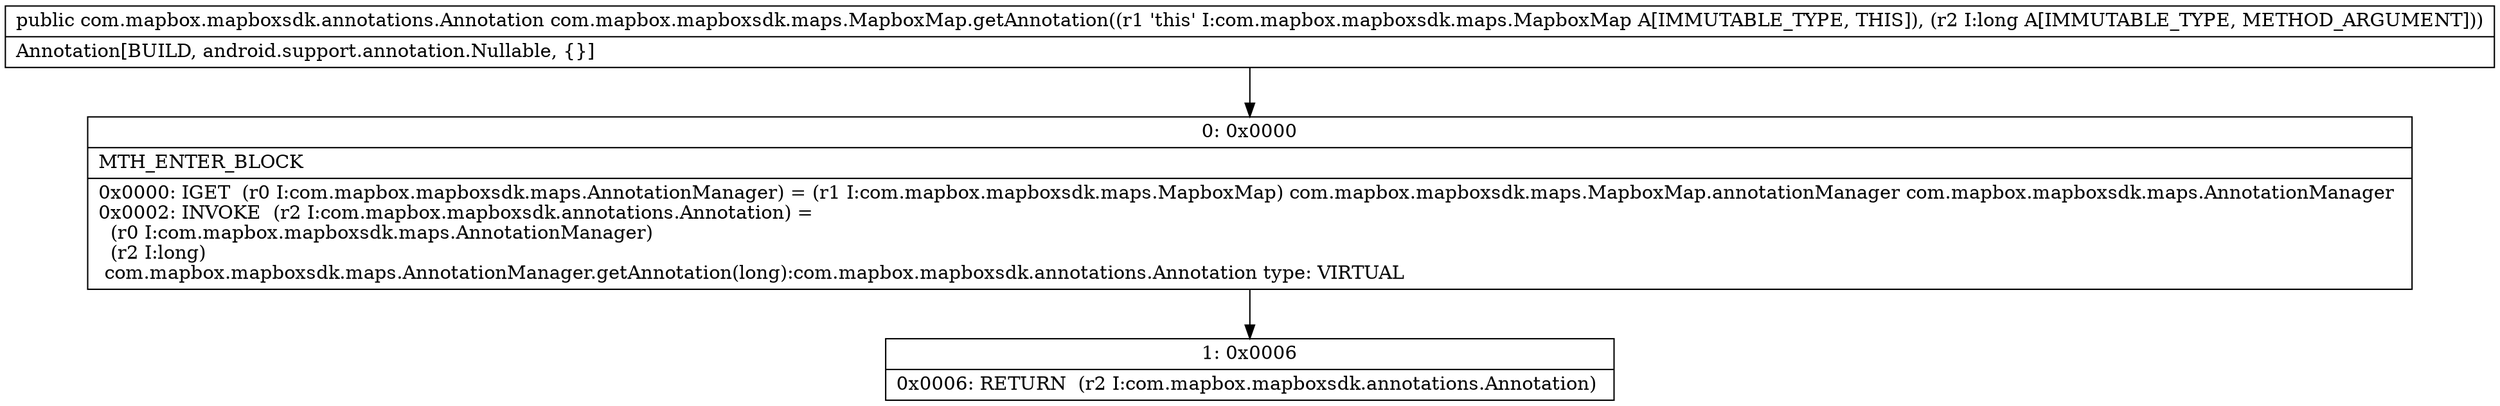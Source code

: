 digraph "CFG forcom.mapbox.mapboxsdk.maps.MapboxMap.getAnnotation(J)Lcom\/mapbox\/mapboxsdk\/annotations\/Annotation;" {
Node_0 [shape=record,label="{0\:\ 0x0000|MTH_ENTER_BLOCK\l|0x0000: IGET  (r0 I:com.mapbox.mapboxsdk.maps.AnnotationManager) = (r1 I:com.mapbox.mapboxsdk.maps.MapboxMap) com.mapbox.mapboxsdk.maps.MapboxMap.annotationManager com.mapbox.mapboxsdk.maps.AnnotationManager \l0x0002: INVOKE  (r2 I:com.mapbox.mapboxsdk.annotations.Annotation) = \l  (r0 I:com.mapbox.mapboxsdk.maps.AnnotationManager)\l  (r2 I:long)\l com.mapbox.mapboxsdk.maps.AnnotationManager.getAnnotation(long):com.mapbox.mapboxsdk.annotations.Annotation type: VIRTUAL \l}"];
Node_1 [shape=record,label="{1\:\ 0x0006|0x0006: RETURN  (r2 I:com.mapbox.mapboxsdk.annotations.Annotation) \l}"];
MethodNode[shape=record,label="{public com.mapbox.mapboxsdk.annotations.Annotation com.mapbox.mapboxsdk.maps.MapboxMap.getAnnotation((r1 'this' I:com.mapbox.mapboxsdk.maps.MapboxMap A[IMMUTABLE_TYPE, THIS]), (r2 I:long A[IMMUTABLE_TYPE, METHOD_ARGUMENT]))  | Annotation[BUILD, android.support.annotation.Nullable, \{\}]\l}"];
MethodNode -> Node_0;
Node_0 -> Node_1;
}

